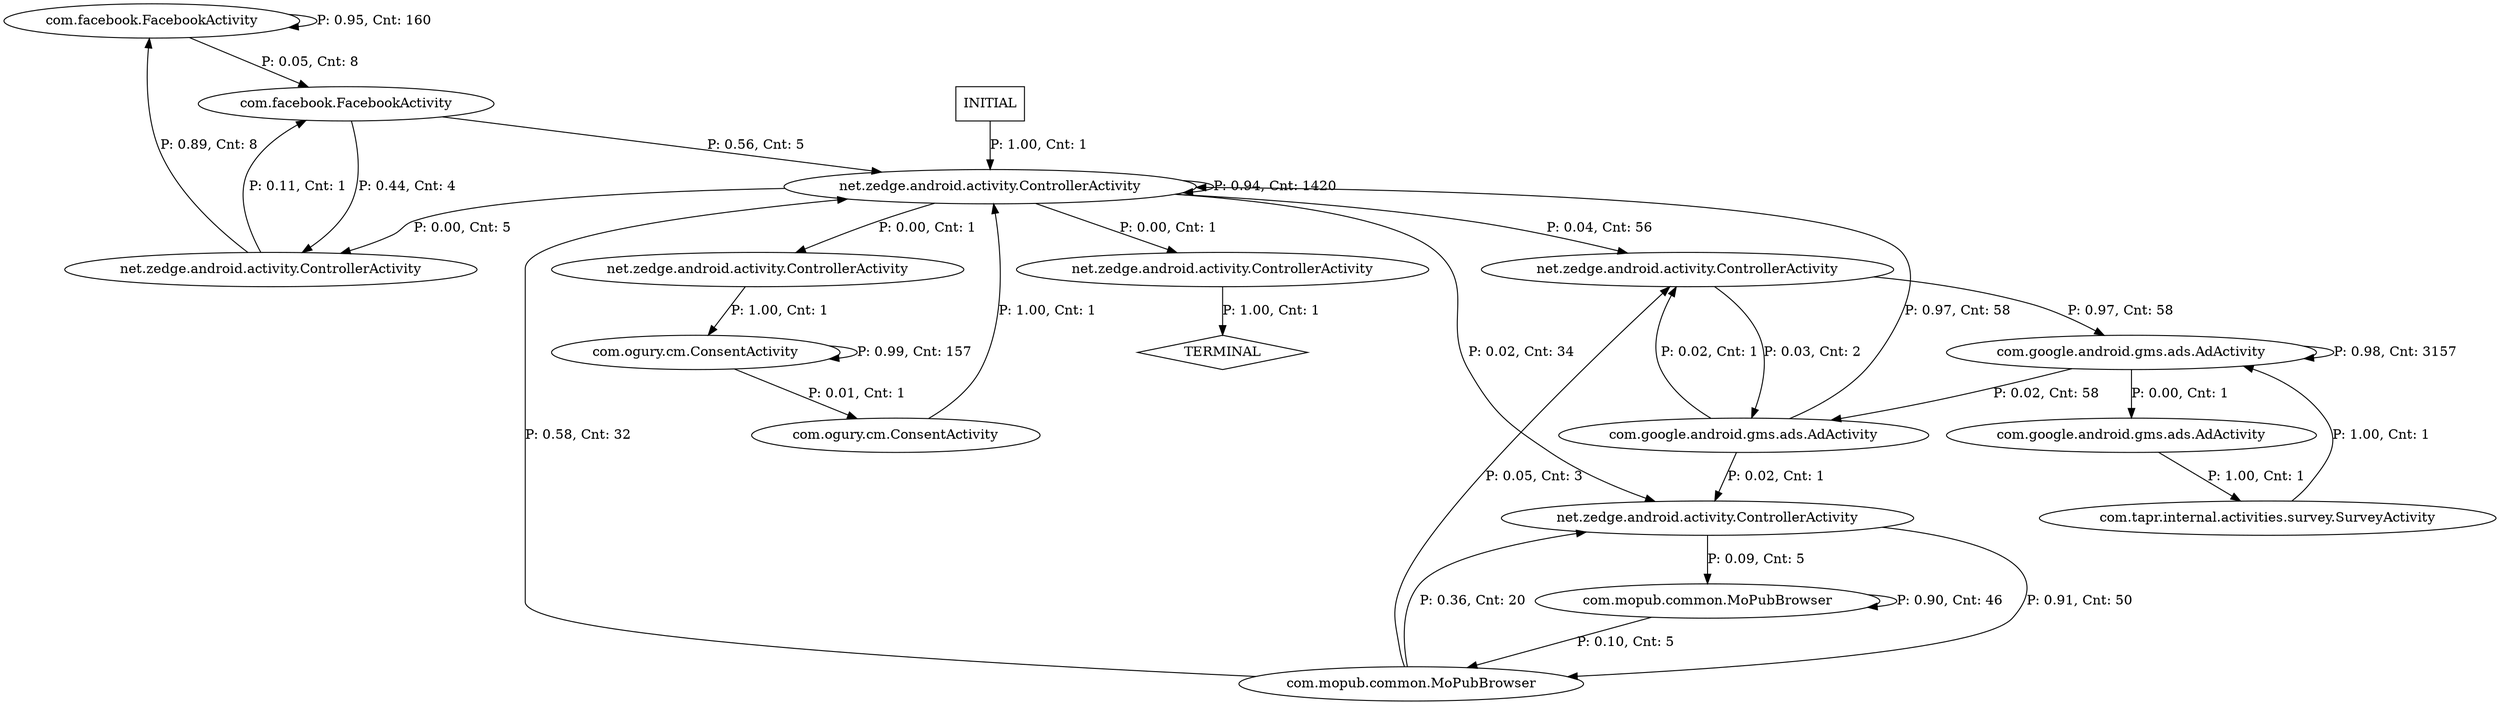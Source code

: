 digraph G {
  0 [label="com.facebook.FacebookActivity"];
  1 [label="com.facebook.FacebookActivity"];
  2 [label="com.google.android.gms.ads.AdActivity"];
  3 [label="com.google.android.gms.ads.AdActivity"];
  4 [label="com.google.android.gms.ads.AdActivity"];
  5 [label="com.mopub.common.MoPubBrowser"];
  6 [label="com.mopub.common.MoPubBrowser"];
  7 [label="com.ogury.cm.ConsentActivity"];
  8 [label="com.ogury.cm.ConsentActivity"];
  9 [label="com.tapr.internal.activities.survey.SurveyActivity"];
  10 [label="net.zedge.android.activity.ControllerActivity"];
  11 [label="net.zedge.android.activity.ControllerActivity"];
  12 [label="net.zedge.android.activity.ControllerActivity"];
  13 [label="net.zedge.android.activity.ControllerActivity"];
  14 [label="net.zedge.android.activity.ControllerActivity"];
  15 [label="net.zedge.android.activity.ControllerActivity"];
  16 [label="TERMINAL",shape=diamond];
  17 [label="INITIAL",shape=box];
0->1 [label="P: 0.05, Cnt: 8"];
0->0 [label="P: 0.95, Cnt: 160"];
1->12 [label="P: 0.44, Cnt: 4"];
1->15 [label="P: 0.56, Cnt: 5"];
2->9 [label="P: 1.00, Cnt: 1"];
3->2 [label="P: 0.00, Cnt: 1"];
3->4 [label="P: 0.02, Cnt: 58"];
3->3 [label="P: 0.98, Cnt: 3157"];
4->14 [label="P: 0.02, Cnt: 1"];
4->13 [label="P: 0.02, Cnt: 1"];
4->15 [label="P: 0.97, Cnt: 58"];
5->6 [label="P: 0.10, Cnt: 5"];
5->5 [label="P: 0.90, Cnt: 46"];
6->13 [label="P: 0.05, Cnt: 3"];
6->14 [label="P: 0.36, Cnt: 20"];
6->15 [label="P: 0.58, Cnt: 32"];
7->15 [label="P: 1.00, Cnt: 1"];
8->7 [label="P: 0.01, Cnt: 1"];
8->8 [label="P: 0.99, Cnt: 157"];
9->3 [label="P: 1.00, Cnt: 1"];
10->8 [label="P: 1.00, Cnt: 1"];
11->16 [label="P: 1.00, Cnt: 1"];
12->1 [label="P: 0.11, Cnt: 1"];
12->0 [label="P: 0.89, Cnt: 8"];
13->4 [label="P: 0.03, Cnt: 2"];
13->3 [label="P: 0.97, Cnt: 58"];
14->5 [label="P: 0.09, Cnt: 5"];
14->6 [label="P: 0.91, Cnt: 50"];
15->10 [label="P: 0.00, Cnt: 1"];
15->11 [label="P: 0.00, Cnt: 1"];
15->12 [label="P: 0.00, Cnt: 5"];
15->14 [label="P: 0.02, Cnt: 34"];
15->13 [label="P: 0.04, Cnt: 56"];
15->15 [label="P: 0.94, Cnt: 1420"];
17->15 [label="P: 1.00, Cnt: 1"];
}
